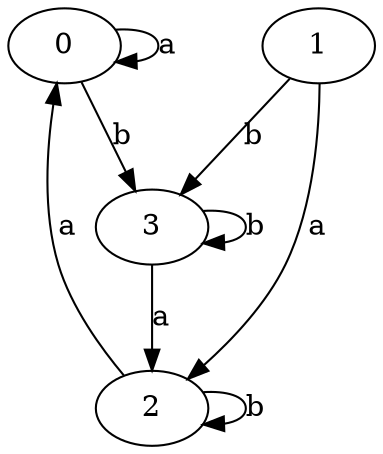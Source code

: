 digraph {
 ranksep=0.5;
 d2tdocpreamble = "\usetikzlibrary{automata}";
 d2tfigpreamble = "\tikzstyle{every state}= [ draw=blue!50,very thick,fill=blue!20]  \tikzstyle{auto}= [fill=white]";
 node [style="state"];
 edge [lblstyle="auto",topath="bend right", len=4  ]
  "0" [label="0",];
  "1" [label="1",style = "state, accepting"];
  "2" [label="2",style = "state, initial"];
  "3" [label="3",];
  "0" -> "0" [label="a",topath="loop above"];
  "0" -> "3" [label="b"];
  "1" -> "2" [label="a"];
  "1" -> "3" [label="b"];
  "2" -> "0" [label="a"];
  "2" -> "2" [label="b",topath="loop above"];
  "3" -> "2" [label="a"];
  "3" -> "3" [label="b",topath="loop above"];
}